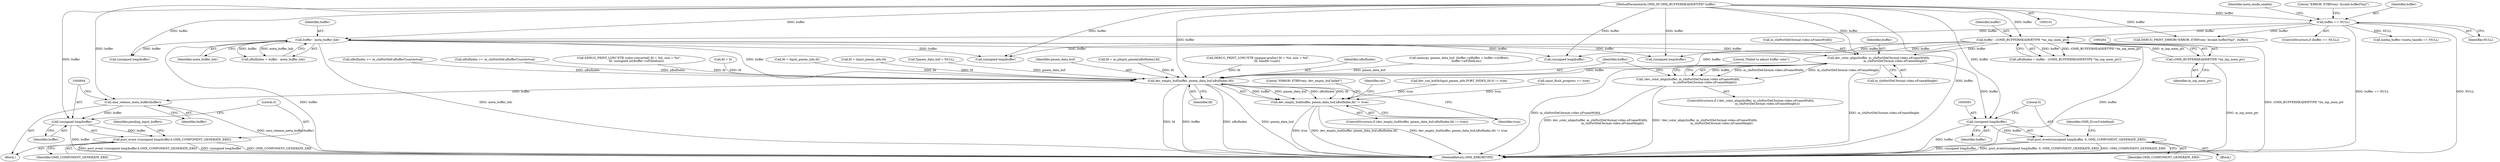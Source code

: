 digraph "0_Android_4ed06d14080d8667d5be14eed200e378cba78345_0@pointer" {
"1000562" [label="(Call,dev_color_align(buffer, m_sInPortDef.format.video.nFrameWidth,\n                                    m_sInPortDef.format.video.nFrameHeight))"];
"1000159" [label="(Call,buffer - meta_buffer_hdr)"];
"1000138" [label="(Call,buffer == NULL)"];
"1000103" [label="(MethodParameterIn,OMX_IN OMX_BUFFERHEADERTYPE* buffer)"];
"1000261" [label="(Call,buffer - ((OMX_BUFFERHEADERTYPE *)m_inp_mem_ptr))"];
"1000263" [label="(Call,(OMX_BUFFERHEADERTYPE *)m_inp_mem_ptr)"];
"1000561" [label="(Call,!dev_color_align(buffer, m_sInPortDef.format.video.nFrameWidth,\n                                    m_sInPortDef.format.video.nFrameHeight))"];
"1000582" [label="(Call,(unsigned long)buffer)"];
"1000581" [label="(Call,post_event((unsigned long)buffer, 0, OMX_COMPONENT_GENERATE_EBD))"];
"1000591" [label="(Call,dev_empty_buf(buffer, pmem_data_buf,nBufIndex,fd))"];
"1000590" [label="(Call,dev_empty_buf(buffer, pmem_data_buf,nBufIndex,fd) != true)"];
"1000600" [label="(Call,omx_release_meta_buffer(buffer))"];
"1000603" [label="(Call,(unsigned long)buffer)"];
"1000602" [label="(Call,post_event ((unsigned long)buffer,0,OMX_COMPONENT_GENERATE_EBD))"];
"1000161" [label="(Identifier,meta_buffer_hdr)"];
"1000138" [label="(Call,buffer == NULL)"];
"1000159" [label="(Call,buffer - meta_buffer_hdr)"];
"1000160" [label="(Identifier,buffer)"];
"1000149" [label="(Identifier,meta_mode_enable)"];
"1000560" [label="(ControlStructure,if (!dev_color_align(buffer, m_sInPortDef.format.video.nFrameWidth,\n                                    m_sInPortDef.format.video.nFrameHeight)))"];
"1000581" [label="(Call,post_event((unsigned long)buffer, 0, OMX_COMPONENT_GENERATE_EBD))"];
"1000590" [label="(Call,dev_empty_buf(buffer, pmem_data_buf,nBufIndex,fd) != true)"];
"1000286" [label="(Call,(unsigned long)buffer)"];
"1000262" [label="(Identifier,buffer)"];
"1000599" [label="(Literal,\"ERROR: ETBProxy: dev_empty_buf failed\")"];
"1000163" [label="(Call,nBufIndex >= m_sInPortDef.nBufferCountActual)"];
"1000618" [label="(Identifier,ret)"];
"1000592" [label="(Identifier,buffer)"];
"1000562" [label="(Call,dev_color_align(buffer, m_sInPortDef.format.video.nFrameWidth,\n                                    m_sInPortDef.format.video.nFrameHeight))"];
"1000586" [label="(Identifier,OMX_COMPONENT_GENERATE_EBD)"];
"1000595" [label="(Identifier,fd)"];
"1000597" [label="(Block,)"];
"1000157" [label="(Call,nBufIndex = buffer - meta_buffer_hdr)"];
"1000490" [label="(Call,(unsigned long)buffer)"];
"1000600" [label="(Call,omx_release_meta_buffer(buffer))"];
"1000609" [label="(Identifier,pending_input_buffers)"];
"1000250" [label="(Call,(unsigned long)buffer)"];
"1000580" [label="(Literal,\"Failed to adjust buffer color\")"];
"1000584" [label="(Identifier,buffer)"];
"1000267" [label="(Call,nBufIndex >= m_sInPortDef.nBufferCountActual)"];
"1000261" [label="(Call,buffer - ((OMX_BUFFERHEADERTYPE *)m_inp_mem_ptr))"];
"1000265" [label="(Identifier,m_inp_mem_ptr)"];
"1000434" [label="(Call,dev_use_buf(&Input_pmem_info,PORT_INDEX_IN,0) != true)"];
"1000601" [label="(Identifier,buffer)"];
"1000591" [label="(Call,dev_empty_buf(buffer, pmem_data_buf,nBufIndex,fd))"];
"1000606" [label="(Literal,0)"];
"1000540" [label="(Call,DEBUG_PRINT_LOW(\"ETB (color-converted) fd = %d, size = %u\",\n                fd, (unsigned int)buffer->nFilledLen))"];
"1000129" [label="(Call,fd = 0)"];
"1000281" [label="(Call,input_flush_progress == true)"];
"1000602" [label="(Call,post_event ((unsigned long)buffer,0,OMX_COMPONENT_GENERATE_EBD))"];
"1000345" [label="(Call,fd = Input_pmem_info.fd)"];
"1000405" [label="(Call,fd = Input_pmem_info.fd)"];
"1000103" [label="(MethodParameterIn,OMX_IN OMX_BUFFERHEADERTYPE* buffer)"];
"1000109" [label="(Call,*pmem_data_buf = NULL)"];
"1000593" [label="(Identifier,pmem_data_buf)"];
"1000588" [label="(Identifier,OMX_ErrorUndefined)"];
"1000589" [label="(ControlStructure,if (dev_empty_buf(buffer, pmem_data_buf,nBufIndex,fd) != true))"];
"1000263" [label="(Call,(OMX_BUFFERHEADERTYPE *)m_inp_mem_ptr)"];
"1000607" [label="(Identifier,OMX_COMPONENT_GENERATE_EBD)"];
"1000259" [label="(Call,nBufIndex = buffer - ((OMX_BUFFERHEADERTYPE *)m_inp_mem_ptr))"];
"1000596" [label="(Identifier,true)"];
"1000142" [label="(Call,DEBUG_PRINT_ERROR(\"ERROR: ETBProxy: Invalid buffer[%p]\", buffer))"];
"1000578" [label="(Block,)"];
"1000445" [label="(Call,(unsigned long)buffer)"];
"1000563" [label="(Identifier,buffer)"];
"1000619" [label="(MethodReturn,OMX_ERRORTYPE)"];
"1000299" [label="(Call,fd = m_pInput_pmem[nBufIndex].fd)"];
"1000140" [label="(Identifier,NULL)"];
"1000561" [label="(Call,!dev_color_align(buffer, m_sInPortDef.format.video.nFrameWidth,\n                                    m_sInPortDef.format.video.nFrameHeight))"];
"1000582" [label="(Call,(unsigned long)buffer)"];
"1000479" [label="(Call,DEBUG_PRINT_LOW(\"ETB (opaque-gralloc) fd = %d, size = %d\",\n                    fd, handle->size))"];
"1000143" [label="(Literal,\"ERROR: ETBProxy: Invalid buffer[%p]\")"];
"1000603" [label="(Call,(unsigned long)buffer)"];
"1000564" [label="(Call,m_sInPortDef.format.video.nFrameWidth)"];
"1000594" [label="(Identifier,nBufIndex)"];
"1000139" [label="(Identifier,buffer)"];
"1000605" [label="(Identifier,buffer)"];
"1000585" [label="(Literal,0)"];
"1000515" [label="(Call,memcpy (pmem_data_buf, (buffer->pBuffer + buffer->nOffset),\n                buffer->nFilledLen))"];
"1000571" [label="(Call,m_sInPortDef.format.video.nFrameHeight)"];
"1000137" [label="(ControlStructure,if (buffer == NULL))"];
"1000212" [label="(Call,media_buffer->meta_handle == NULL)"];
"1000562" -> "1000561"  [label="AST: "];
"1000562" -> "1000571"  [label="CFG: "];
"1000563" -> "1000562"  [label="AST: "];
"1000564" -> "1000562"  [label="AST: "];
"1000571" -> "1000562"  [label="AST: "];
"1000561" -> "1000562"  [label="CFG: "];
"1000562" -> "1000619"  [label="DDG: m_sInPortDef.format.video.nFrameHeight"];
"1000562" -> "1000619"  [label="DDG: m_sInPortDef.format.video.nFrameWidth"];
"1000562" -> "1000561"  [label="DDG: buffer"];
"1000562" -> "1000561"  [label="DDG: m_sInPortDef.format.video.nFrameWidth"];
"1000562" -> "1000561"  [label="DDG: m_sInPortDef.format.video.nFrameHeight"];
"1000159" -> "1000562"  [label="DDG: buffer"];
"1000261" -> "1000562"  [label="DDG: buffer"];
"1000103" -> "1000562"  [label="DDG: buffer"];
"1000562" -> "1000582"  [label="DDG: buffer"];
"1000562" -> "1000591"  [label="DDG: buffer"];
"1000159" -> "1000157"  [label="AST: "];
"1000159" -> "1000161"  [label="CFG: "];
"1000160" -> "1000159"  [label="AST: "];
"1000161" -> "1000159"  [label="AST: "];
"1000157" -> "1000159"  [label="CFG: "];
"1000159" -> "1000619"  [label="DDG: buffer"];
"1000159" -> "1000619"  [label="DDG: meta_buffer_hdr"];
"1000159" -> "1000157"  [label="DDG: buffer"];
"1000159" -> "1000157"  [label="DDG: meta_buffer_hdr"];
"1000138" -> "1000159"  [label="DDG: buffer"];
"1000103" -> "1000159"  [label="DDG: buffer"];
"1000159" -> "1000250"  [label="DDG: buffer"];
"1000159" -> "1000286"  [label="DDG: buffer"];
"1000159" -> "1000445"  [label="DDG: buffer"];
"1000159" -> "1000490"  [label="DDG: buffer"];
"1000159" -> "1000591"  [label="DDG: buffer"];
"1000138" -> "1000137"  [label="AST: "];
"1000138" -> "1000140"  [label="CFG: "];
"1000139" -> "1000138"  [label="AST: "];
"1000140" -> "1000138"  [label="AST: "];
"1000143" -> "1000138"  [label="CFG: "];
"1000149" -> "1000138"  [label="CFG: "];
"1000138" -> "1000619"  [label="DDG: NULL"];
"1000138" -> "1000619"  [label="DDG: buffer == NULL"];
"1000103" -> "1000138"  [label="DDG: buffer"];
"1000138" -> "1000142"  [label="DDG: buffer"];
"1000138" -> "1000212"  [label="DDG: NULL"];
"1000138" -> "1000261"  [label="DDG: buffer"];
"1000103" -> "1000101"  [label="AST: "];
"1000103" -> "1000619"  [label="DDG: buffer"];
"1000103" -> "1000142"  [label="DDG: buffer"];
"1000103" -> "1000250"  [label="DDG: buffer"];
"1000103" -> "1000261"  [label="DDG: buffer"];
"1000103" -> "1000286"  [label="DDG: buffer"];
"1000103" -> "1000445"  [label="DDG: buffer"];
"1000103" -> "1000490"  [label="DDG: buffer"];
"1000103" -> "1000582"  [label="DDG: buffer"];
"1000103" -> "1000591"  [label="DDG: buffer"];
"1000103" -> "1000600"  [label="DDG: buffer"];
"1000103" -> "1000603"  [label="DDG: buffer"];
"1000261" -> "1000259"  [label="AST: "];
"1000261" -> "1000263"  [label="CFG: "];
"1000262" -> "1000261"  [label="AST: "];
"1000263" -> "1000261"  [label="AST: "];
"1000259" -> "1000261"  [label="CFG: "];
"1000261" -> "1000619"  [label="DDG: (OMX_BUFFERHEADERTYPE *)m_inp_mem_ptr"];
"1000261" -> "1000619"  [label="DDG: buffer"];
"1000261" -> "1000259"  [label="DDG: buffer"];
"1000261" -> "1000259"  [label="DDG: (OMX_BUFFERHEADERTYPE *)m_inp_mem_ptr"];
"1000263" -> "1000261"  [label="DDG: m_inp_mem_ptr"];
"1000261" -> "1000286"  [label="DDG: buffer"];
"1000261" -> "1000445"  [label="DDG: buffer"];
"1000261" -> "1000490"  [label="DDG: buffer"];
"1000261" -> "1000591"  [label="DDG: buffer"];
"1000263" -> "1000265"  [label="CFG: "];
"1000264" -> "1000263"  [label="AST: "];
"1000265" -> "1000263"  [label="AST: "];
"1000263" -> "1000619"  [label="DDG: m_inp_mem_ptr"];
"1000561" -> "1000560"  [label="AST: "];
"1000580" -> "1000561"  [label="CFG: "];
"1000592" -> "1000561"  [label="CFG: "];
"1000561" -> "1000619"  [label="DDG: dev_color_align(buffer, m_sInPortDef.format.video.nFrameWidth,\n                                    m_sInPortDef.format.video.nFrameHeight)"];
"1000561" -> "1000619"  [label="DDG: !dev_color_align(buffer, m_sInPortDef.format.video.nFrameWidth,\n                                    m_sInPortDef.format.video.nFrameHeight)"];
"1000582" -> "1000581"  [label="AST: "];
"1000582" -> "1000584"  [label="CFG: "];
"1000583" -> "1000582"  [label="AST: "];
"1000584" -> "1000582"  [label="AST: "];
"1000585" -> "1000582"  [label="CFG: "];
"1000582" -> "1000619"  [label="DDG: buffer"];
"1000582" -> "1000581"  [label="DDG: buffer"];
"1000581" -> "1000578"  [label="AST: "];
"1000581" -> "1000586"  [label="CFG: "];
"1000585" -> "1000581"  [label="AST: "];
"1000586" -> "1000581"  [label="AST: "];
"1000588" -> "1000581"  [label="CFG: "];
"1000581" -> "1000619"  [label="DDG: OMX_COMPONENT_GENERATE_EBD"];
"1000581" -> "1000619"  [label="DDG: (unsigned long)buffer"];
"1000581" -> "1000619"  [label="DDG: post_event((unsigned long)buffer, 0, OMX_COMPONENT_GENERATE_EBD)"];
"1000591" -> "1000590"  [label="AST: "];
"1000591" -> "1000595"  [label="CFG: "];
"1000592" -> "1000591"  [label="AST: "];
"1000593" -> "1000591"  [label="AST: "];
"1000594" -> "1000591"  [label="AST: "];
"1000595" -> "1000591"  [label="AST: "];
"1000596" -> "1000591"  [label="CFG: "];
"1000591" -> "1000619"  [label="DDG: fd"];
"1000591" -> "1000619"  [label="DDG: buffer"];
"1000591" -> "1000619"  [label="DDG: nBufIndex"];
"1000591" -> "1000619"  [label="DDG: pmem_data_buf"];
"1000591" -> "1000590"  [label="DDG: buffer"];
"1000591" -> "1000590"  [label="DDG: pmem_data_buf"];
"1000591" -> "1000590"  [label="DDG: nBufIndex"];
"1000591" -> "1000590"  [label="DDG: fd"];
"1000515" -> "1000591"  [label="DDG: pmem_data_buf"];
"1000109" -> "1000591"  [label="DDG: pmem_data_buf"];
"1000163" -> "1000591"  [label="DDG: nBufIndex"];
"1000267" -> "1000591"  [label="DDG: nBufIndex"];
"1000129" -> "1000591"  [label="DDG: fd"];
"1000540" -> "1000591"  [label="DDG: fd"];
"1000299" -> "1000591"  [label="DDG: fd"];
"1000405" -> "1000591"  [label="DDG: fd"];
"1000345" -> "1000591"  [label="DDG: fd"];
"1000479" -> "1000591"  [label="DDG: fd"];
"1000591" -> "1000600"  [label="DDG: buffer"];
"1000590" -> "1000589"  [label="AST: "];
"1000590" -> "1000596"  [label="CFG: "];
"1000596" -> "1000590"  [label="AST: "];
"1000599" -> "1000590"  [label="CFG: "];
"1000618" -> "1000590"  [label="CFG: "];
"1000590" -> "1000619"  [label="DDG: dev_empty_buf(buffer, pmem_data_buf,nBufIndex,fd) != true"];
"1000590" -> "1000619"  [label="DDG: true"];
"1000590" -> "1000619"  [label="DDG: dev_empty_buf(buffer, pmem_data_buf,nBufIndex,fd)"];
"1000434" -> "1000590"  [label="DDG: true"];
"1000281" -> "1000590"  [label="DDG: true"];
"1000600" -> "1000597"  [label="AST: "];
"1000600" -> "1000601"  [label="CFG: "];
"1000601" -> "1000600"  [label="AST: "];
"1000604" -> "1000600"  [label="CFG: "];
"1000600" -> "1000619"  [label="DDG: omx_release_meta_buffer(buffer)"];
"1000600" -> "1000603"  [label="DDG: buffer"];
"1000603" -> "1000602"  [label="AST: "];
"1000603" -> "1000605"  [label="CFG: "];
"1000604" -> "1000603"  [label="AST: "];
"1000605" -> "1000603"  [label="AST: "];
"1000606" -> "1000603"  [label="CFG: "];
"1000603" -> "1000619"  [label="DDG: buffer"];
"1000603" -> "1000602"  [label="DDG: buffer"];
"1000602" -> "1000597"  [label="AST: "];
"1000602" -> "1000607"  [label="CFG: "];
"1000606" -> "1000602"  [label="AST: "];
"1000607" -> "1000602"  [label="AST: "];
"1000609" -> "1000602"  [label="CFG: "];
"1000602" -> "1000619"  [label="DDG: OMX_COMPONENT_GENERATE_EBD"];
"1000602" -> "1000619"  [label="DDG: post_event ((unsigned long)buffer,0,OMX_COMPONENT_GENERATE_EBD)"];
"1000602" -> "1000619"  [label="DDG: (unsigned long)buffer"];
}
